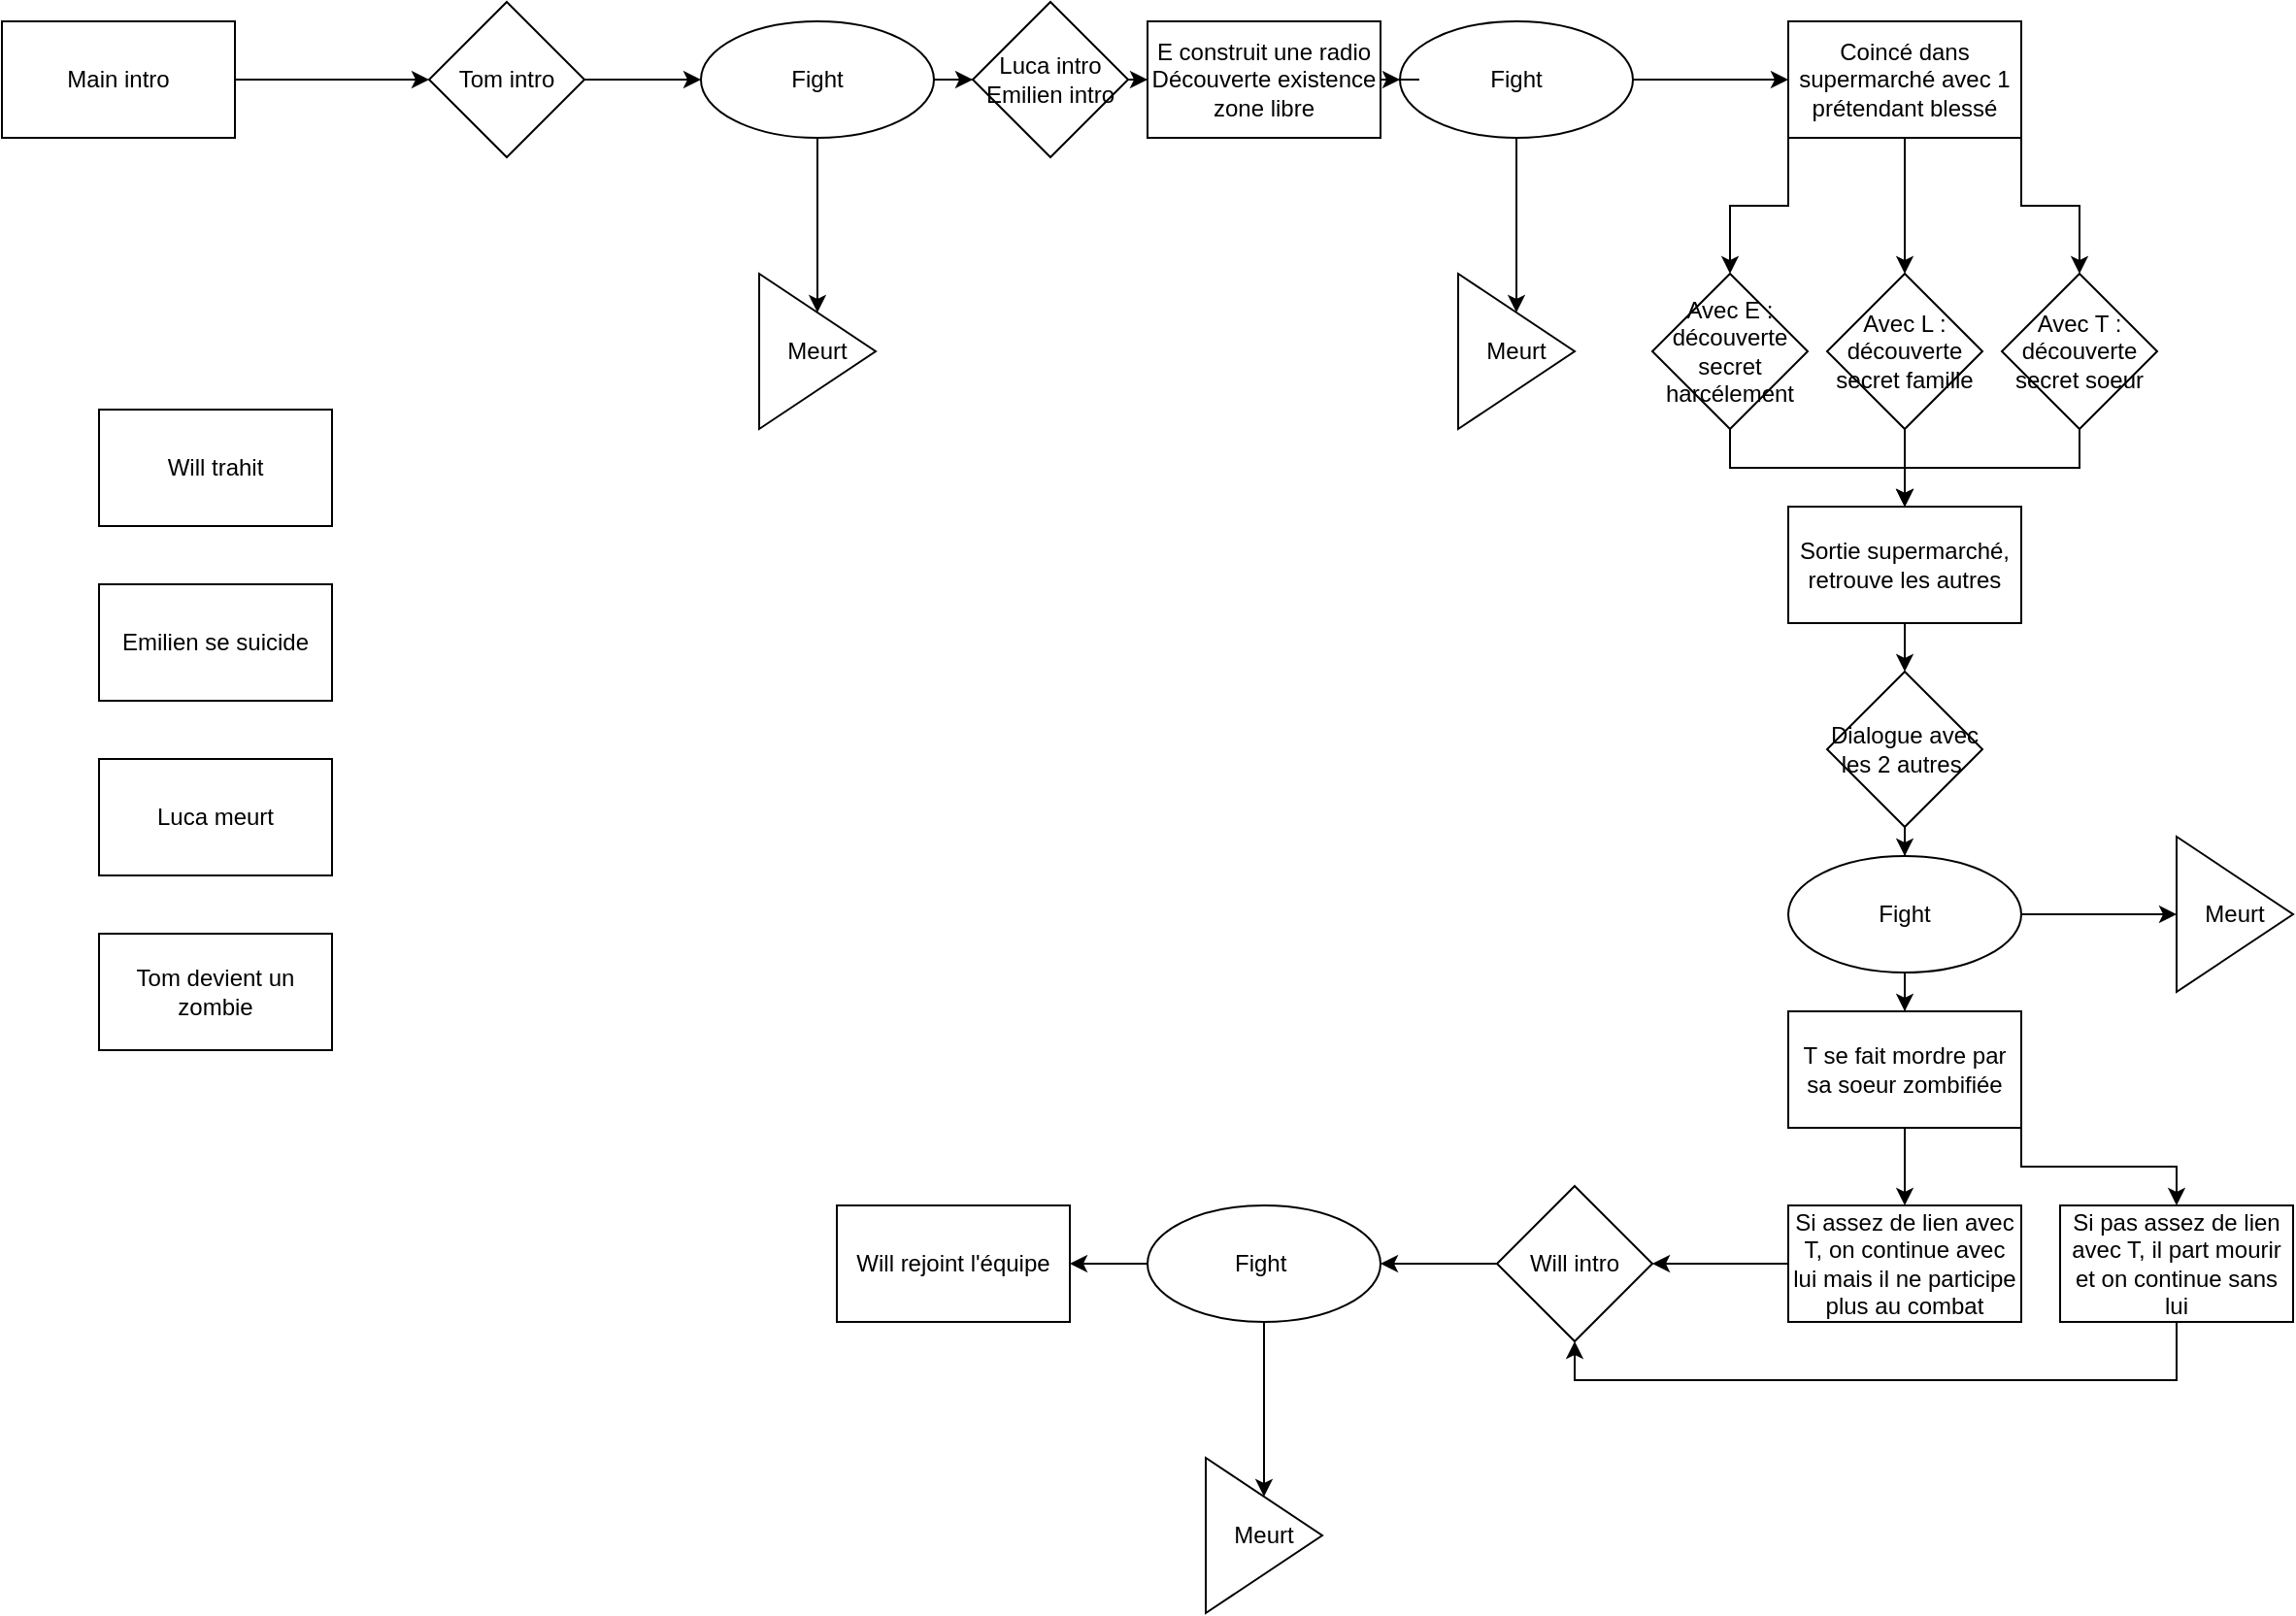 <mxfile version="20.4.0" type="device"><diagram name="Page-1" id="03018318-947c-dd8e-b7a3-06fadd420f32"><mxGraphModel dx="1038" dy="547" grid="1" gridSize="10" guides="1" tooltips="1" connect="1" arrows="1" fold="1" page="1" pageScale="1" pageWidth="1100" pageHeight="850" background="#ffffff" math="0" shadow="0"><root><mxCell id="0"/><mxCell id="1" parent="0"/><mxCell id="XeZQbxt6xZshauwV19QH-9" value="" style="edgeStyle=orthogonalEdgeStyle;rounded=0;orthogonalLoop=1;jettySize=auto;html=1;" parent="1" source="XeZQbxt6xZshauwV19QH-1" target="XeZQbxt6xZshauwV19QH-8" edge="1"><mxGeometry relative="1" as="geometry"/></mxCell><mxCell id="XeZQbxt6xZshauwV19QH-1" value="Main intro" style="rounded=0;whiteSpace=wrap;html=1;" parent="1" vertex="1"><mxGeometry x="10" y="90" width="120" height="60" as="geometry"/></mxCell><mxCell id="XeZQbxt6xZshauwV19QH-11" value="" style="edgeStyle=orthogonalEdgeStyle;rounded=0;orthogonalLoop=1;jettySize=auto;html=1;" parent="1" source="XeZQbxt6xZshauwV19QH-8" target="XeZQbxt6xZshauwV19QH-10" edge="1"><mxGeometry relative="1" as="geometry"/></mxCell><mxCell id="XeZQbxt6xZshauwV19QH-8" value="Tom intro" style="rhombus;whiteSpace=wrap;html=1;rounded=0;" parent="1" vertex="1"><mxGeometry x="230" y="80" width="80" height="80" as="geometry"/></mxCell><mxCell id="XeZQbxt6xZshauwV19QH-15" value="" style="edgeStyle=orthogonalEdgeStyle;rounded=0;orthogonalLoop=1;jettySize=auto;html=1;" parent="1" source="XeZQbxt6xZshauwV19QH-10" target="XeZQbxt6xZshauwV19QH-14" edge="1"><mxGeometry relative="1" as="geometry"/></mxCell><mxCell id="XeZQbxt6xZshauwV19QH-17" value="" style="edgeStyle=orthogonalEdgeStyle;rounded=0;orthogonalLoop=1;jettySize=auto;html=1;" parent="1" source="XeZQbxt6xZshauwV19QH-10" target="XeZQbxt6xZshauwV19QH-16" edge="1"><mxGeometry relative="1" as="geometry"/></mxCell><mxCell id="XeZQbxt6xZshauwV19QH-10" value="Fight" style="ellipse;whiteSpace=wrap;html=1;rounded=0;" parent="1" vertex="1"><mxGeometry x="370" y="90" width="120" height="60" as="geometry"/></mxCell><mxCell id="XeZQbxt6xZshauwV19QH-14" value="Meurt" style="triangle;whiteSpace=wrap;html=1;rounded=0;" parent="1" vertex="1"><mxGeometry x="400" y="220" width="60" height="80" as="geometry"/></mxCell><mxCell id="XeZQbxt6xZshauwV19QH-25" value="" style="edgeStyle=orthogonalEdgeStyle;rounded=0;orthogonalLoop=1;jettySize=auto;html=1;" parent="1" source="XeZQbxt6xZshauwV19QH-16" target="XeZQbxt6xZshauwV19QH-24" edge="1"><mxGeometry relative="1" as="geometry"/></mxCell><mxCell id="XeZQbxt6xZshauwV19QH-16" value="Luca intro&lt;br&gt;Emilien intro" style="rhombus;whiteSpace=wrap;html=1;rounded=0;" parent="1" vertex="1"><mxGeometry x="510" y="80" width="80" height="80" as="geometry"/></mxCell><mxCell id="XeZQbxt6xZshauwV19QH-21" value="" style="edgeStyle=orthogonalEdgeStyle;rounded=0;orthogonalLoop=1;jettySize=auto;html=1;" parent="1" source="XeZQbxt6xZshauwV19QH-18" target="XeZQbxt6xZshauwV19QH-20" edge="1"><mxGeometry relative="1" as="geometry"/></mxCell><mxCell id="XeZQbxt6xZshauwV19QH-28" value="" style="edgeStyle=orthogonalEdgeStyle;rounded=0;orthogonalLoop=1;jettySize=auto;html=1;" parent="1" source="XeZQbxt6xZshauwV19QH-18" target="XeZQbxt6xZshauwV19QH-27" edge="1"><mxGeometry relative="1" as="geometry"/></mxCell><mxCell id="XeZQbxt6xZshauwV19QH-18" value="Fight" style="ellipse;whiteSpace=wrap;html=1;rounded=0;" parent="1" vertex="1"><mxGeometry x="730" y="90" width="120" height="60" as="geometry"/></mxCell><mxCell id="XeZQbxt6xZshauwV19QH-20" value="Meurt" style="triangle;whiteSpace=wrap;html=1;rounded=0;" parent="1" vertex="1"><mxGeometry x="760" y="220" width="60" height="80" as="geometry"/></mxCell><mxCell id="XeZQbxt6xZshauwV19QH-26" value="" style="edgeStyle=orthogonalEdgeStyle;rounded=0;orthogonalLoop=1;jettySize=auto;html=1;" parent="1" source="XeZQbxt6xZshauwV19QH-24" target="XeZQbxt6xZshauwV19QH-18" edge="1"><mxGeometry relative="1" as="geometry"/></mxCell><mxCell id="XeZQbxt6xZshauwV19QH-24" value="E construit une radio&lt;br&gt;Découverte existence zone libre" style="whiteSpace=wrap;html=1;rounded=0;" parent="1" vertex="1"><mxGeometry x="600" y="90" width="120" height="60" as="geometry"/></mxCell><mxCell id="XeZQbxt6xZshauwV19QH-30" value="" style="edgeStyle=orthogonalEdgeStyle;rounded=0;orthogonalLoop=1;jettySize=auto;html=1;" parent="1" source="XeZQbxt6xZshauwV19QH-27" target="XeZQbxt6xZshauwV19QH-29" edge="1"><mxGeometry relative="1" as="geometry"/></mxCell><mxCell id="XeZQbxt6xZshauwV19QH-33" style="edgeStyle=orthogonalEdgeStyle;rounded=0;orthogonalLoop=1;jettySize=auto;html=1;exitX=0;exitY=1;exitDx=0;exitDy=0;entryX=0.5;entryY=0;entryDx=0;entryDy=0;" parent="1" source="XeZQbxt6xZshauwV19QH-27" target="XeZQbxt6xZshauwV19QH-32" edge="1"><mxGeometry relative="1" as="geometry"/></mxCell><mxCell id="XeZQbxt6xZshauwV19QH-34" style="edgeStyle=orthogonalEdgeStyle;rounded=0;orthogonalLoop=1;jettySize=auto;html=1;exitX=1;exitY=1;exitDx=0;exitDy=0;entryX=0.5;entryY=0;entryDx=0;entryDy=0;" parent="1" source="XeZQbxt6xZshauwV19QH-27" target="XeZQbxt6xZshauwV19QH-31" edge="1"><mxGeometry relative="1" as="geometry"/></mxCell><mxCell id="XeZQbxt6xZshauwV19QH-27" value="Coincé dans supermarché avec 1 prétendant blessé" style="whiteSpace=wrap;html=1;rounded=0;" parent="1" vertex="1"><mxGeometry x="930" y="90" width="120" height="60" as="geometry"/></mxCell><mxCell id="XeZQbxt6xZshauwV19QH-36" value="" style="edgeStyle=orthogonalEdgeStyle;rounded=0;orthogonalLoop=1;jettySize=auto;html=1;" parent="1" source="XeZQbxt6xZshauwV19QH-29" target="XeZQbxt6xZshauwV19QH-35" edge="1"><mxGeometry relative="1" as="geometry"/></mxCell><mxCell id="XeZQbxt6xZshauwV19QH-29" value="Avec L : découverte secret famille" style="rhombus;whiteSpace=wrap;html=1;rounded=0;" parent="1" vertex="1"><mxGeometry x="950" y="220" width="80" height="80" as="geometry"/></mxCell><mxCell id="XeZQbxt6xZshauwV19QH-38" style="edgeStyle=orthogonalEdgeStyle;rounded=0;orthogonalLoop=1;jettySize=auto;html=1;entryX=0.5;entryY=0;entryDx=0;entryDy=0;" parent="1" source="XeZQbxt6xZshauwV19QH-31" target="XeZQbxt6xZshauwV19QH-35" edge="1"><mxGeometry relative="1" as="geometry"/></mxCell><mxCell id="XeZQbxt6xZshauwV19QH-31" value="Avec T : découverte secret soeur" style="rhombus;whiteSpace=wrap;html=1;rounded=0;" parent="1" vertex="1"><mxGeometry x="1040" y="220" width="80" height="80" as="geometry"/></mxCell><mxCell id="XeZQbxt6xZshauwV19QH-37" style="edgeStyle=orthogonalEdgeStyle;rounded=0;orthogonalLoop=1;jettySize=auto;html=1;entryX=0.5;entryY=0;entryDx=0;entryDy=0;" parent="1" source="XeZQbxt6xZshauwV19QH-32" target="XeZQbxt6xZshauwV19QH-35" edge="1"><mxGeometry relative="1" as="geometry"/></mxCell><mxCell id="XeZQbxt6xZshauwV19QH-32" value="Avec E : découverte secret harcélement" style="rhombus;whiteSpace=wrap;html=1;rounded=0;" parent="1" vertex="1"><mxGeometry x="860" y="220" width="80" height="80" as="geometry"/></mxCell><mxCell id="XeZQbxt6xZshauwV19QH-42" value="" style="edgeStyle=orthogonalEdgeStyle;rounded=0;orthogonalLoop=1;jettySize=auto;html=1;" parent="1" source="XeZQbxt6xZshauwV19QH-35" target="XeZQbxt6xZshauwV19QH-41" edge="1"><mxGeometry relative="1" as="geometry"/></mxCell><mxCell id="XeZQbxt6xZshauwV19QH-35" value="Sortie supermarché, retrouve les autres" style="whiteSpace=wrap;html=1;rounded=0;" parent="1" vertex="1"><mxGeometry x="930" y="340" width="120" height="60" as="geometry"/></mxCell><mxCell id="XeZQbxt6xZshauwV19QH-46" value="" style="edgeStyle=orthogonalEdgeStyle;rounded=0;orthogonalLoop=1;jettySize=auto;html=1;" parent="1" source="XeZQbxt6xZshauwV19QH-41" target="XeZQbxt6xZshauwV19QH-45" edge="1"><mxGeometry relative="1" as="geometry"/></mxCell><mxCell id="XeZQbxt6xZshauwV19QH-41" value="Dialogue avec les 2 autres&amp;nbsp;" style="rhombus;whiteSpace=wrap;html=1;rounded=0;" parent="1" vertex="1"><mxGeometry x="950" y="425" width="80" height="80" as="geometry"/></mxCell><mxCell id="XeZQbxt6xZshauwV19QH-48" value="" style="edgeStyle=orthogonalEdgeStyle;rounded=0;orthogonalLoop=1;jettySize=auto;html=1;" parent="1" source="XeZQbxt6xZshauwV19QH-45" target="XeZQbxt6xZshauwV19QH-47" edge="1"><mxGeometry relative="1" as="geometry"/></mxCell><mxCell id="XeZQbxt6xZshauwV19QH-50" value="" style="edgeStyle=orthogonalEdgeStyle;rounded=0;orthogonalLoop=1;jettySize=auto;html=1;" parent="1" source="XeZQbxt6xZshauwV19QH-45" target="XeZQbxt6xZshauwV19QH-49" edge="1"><mxGeometry relative="1" as="geometry"/></mxCell><mxCell id="XeZQbxt6xZshauwV19QH-45" value="Fight" style="ellipse;whiteSpace=wrap;html=1;rounded=0;" parent="1" vertex="1"><mxGeometry x="930" y="520" width="120" height="60" as="geometry"/></mxCell><mxCell id="XeZQbxt6xZshauwV19QH-47" value="Meurt" style="triangle;whiteSpace=wrap;html=1;rounded=0;" parent="1" vertex="1"><mxGeometry x="1130" y="510" width="60" height="80" as="geometry"/></mxCell><mxCell id="XeZQbxt6xZshauwV19QH-52" value="" style="edgeStyle=orthogonalEdgeStyle;rounded=0;orthogonalLoop=1;jettySize=auto;html=1;" parent="1" source="XeZQbxt6xZshauwV19QH-49" target="XeZQbxt6xZshauwV19QH-51" edge="1"><mxGeometry relative="1" as="geometry"/></mxCell><mxCell id="XeZQbxt6xZshauwV19QH-54" style="edgeStyle=orthogonalEdgeStyle;rounded=0;orthogonalLoop=1;jettySize=auto;html=1;exitX=1;exitY=1;exitDx=0;exitDy=0;entryX=0.5;entryY=0;entryDx=0;entryDy=0;" parent="1" source="XeZQbxt6xZshauwV19QH-49" target="XeZQbxt6xZshauwV19QH-53" edge="1"><mxGeometry relative="1" as="geometry"/></mxCell><mxCell id="XeZQbxt6xZshauwV19QH-49" value="T se fait mordre par sa soeur zombifiée" style="whiteSpace=wrap;html=1;rounded=0;" parent="1" vertex="1"><mxGeometry x="930" y="600" width="120" height="60" as="geometry"/></mxCell><mxCell id="XeZQbxt6xZshauwV19QH-56" style="edgeStyle=orthogonalEdgeStyle;rounded=0;orthogonalLoop=1;jettySize=auto;html=1;entryX=1;entryY=0.5;entryDx=0;entryDy=0;" parent="1" source="XeZQbxt6xZshauwV19QH-51" target="XeZQbxt6xZshauwV19QH-55" edge="1"><mxGeometry relative="1" as="geometry"/></mxCell><mxCell id="XeZQbxt6xZshauwV19QH-51" value="Si assez de lien avec T, on continue avec lui mais il ne participe plus au combat" style="whiteSpace=wrap;html=1;rounded=0;" parent="1" vertex="1"><mxGeometry x="930" y="700" width="120" height="60" as="geometry"/></mxCell><mxCell id="XeZQbxt6xZshauwV19QH-57" style="edgeStyle=orthogonalEdgeStyle;rounded=0;orthogonalLoop=1;jettySize=auto;html=1;entryX=0.5;entryY=1;entryDx=0;entryDy=0;" parent="1" source="XeZQbxt6xZshauwV19QH-53" target="XeZQbxt6xZshauwV19QH-55" edge="1"><mxGeometry relative="1" as="geometry"><Array as="points"><mxPoint x="1130" y="790"/><mxPoint x="820" y="790"/></Array></mxGeometry></mxCell><mxCell id="XeZQbxt6xZshauwV19QH-53" value="Si pas assez de lien avec T, il part mourir et on continue sans lui" style="whiteSpace=wrap;html=1;rounded=0;" parent="1" vertex="1"><mxGeometry x="1070" y="700" width="120" height="60" as="geometry"/></mxCell><mxCell id="XeZQbxt6xZshauwV19QH-59" value="" style="edgeStyle=orthogonalEdgeStyle;rounded=0;orthogonalLoop=1;jettySize=auto;html=1;" parent="1" source="XeZQbxt6xZshauwV19QH-55" target="XeZQbxt6xZshauwV19QH-58" edge="1"><mxGeometry relative="1" as="geometry"/></mxCell><mxCell id="XeZQbxt6xZshauwV19QH-55" value="Will intro" style="rhombus;whiteSpace=wrap;html=1;" parent="1" vertex="1"><mxGeometry x="780" y="690" width="80" height="80" as="geometry"/></mxCell><mxCell id="XeZQbxt6xZshauwV19QH-61" value="" style="edgeStyle=orthogonalEdgeStyle;rounded=0;orthogonalLoop=1;jettySize=auto;html=1;" parent="1" source="XeZQbxt6xZshauwV19QH-58" target="XeZQbxt6xZshauwV19QH-60" edge="1"><mxGeometry relative="1" as="geometry"/></mxCell><mxCell id="XeZQbxt6xZshauwV19QH-63" value="" style="edgeStyle=orthogonalEdgeStyle;rounded=0;orthogonalLoop=1;jettySize=auto;html=1;" parent="1" source="XeZQbxt6xZshauwV19QH-58" target="XeZQbxt6xZshauwV19QH-62" edge="1"><mxGeometry relative="1" as="geometry"/></mxCell><mxCell id="XeZQbxt6xZshauwV19QH-58" value="Fight&amp;nbsp;" style="ellipse;whiteSpace=wrap;html=1;" parent="1" vertex="1"><mxGeometry x="600" y="700" width="120" height="60" as="geometry"/></mxCell><mxCell id="XeZQbxt6xZshauwV19QH-60" value="Meurt" style="triangle;whiteSpace=wrap;html=1;" parent="1" vertex="1"><mxGeometry x="630" y="830" width="60" height="80" as="geometry"/></mxCell><mxCell id="XeZQbxt6xZshauwV19QH-62" value="Will rejoint l'équipe" style="whiteSpace=wrap;html=1;" parent="1" vertex="1"><mxGeometry x="440" y="700" width="120" height="60" as="geometry"/></mxCell><mxCell id="XeZQbxt6xZshauwV19QH-64" value="Will trahit" style="rounded=0;whiteSpace=wrap;html=1;" parent="1" vertex="1"><mxGeometry x="60" y="290" width="120" height="60" as="geometry"/></mxCell><mxCell id="XeZQbxt6xZshauwV19QH-65" value="Emilien se suicide" style="rounded=0;whiteSpace=wrap;html=1;" parent="1" vertex="1"><mxGeometry x="60" y="380" width="120" height="60" as="geometry"/></mxCell><mxCell id="XeZQbxt6xZshauwV19QH-66" value="Luca meurt" style="rounded=0;whiteSpace=wrap;html=1;" parent="1" vertex="1"><mxGeometry x="60" y="470" width="120" height="60" as="geometry"/></mxCell><mxCell id="XeZQbxt6xZshauwV19QH-67" value="Tom devient un zombie" style="rounded=0;whiteSpace=wrap;html=1;" parent="1" vertex="1"><mxGeometry x="60" y="560" width="120" height="60" as="geometry"/></mxCell></root></mxGraphModel></diagram></mxfile>